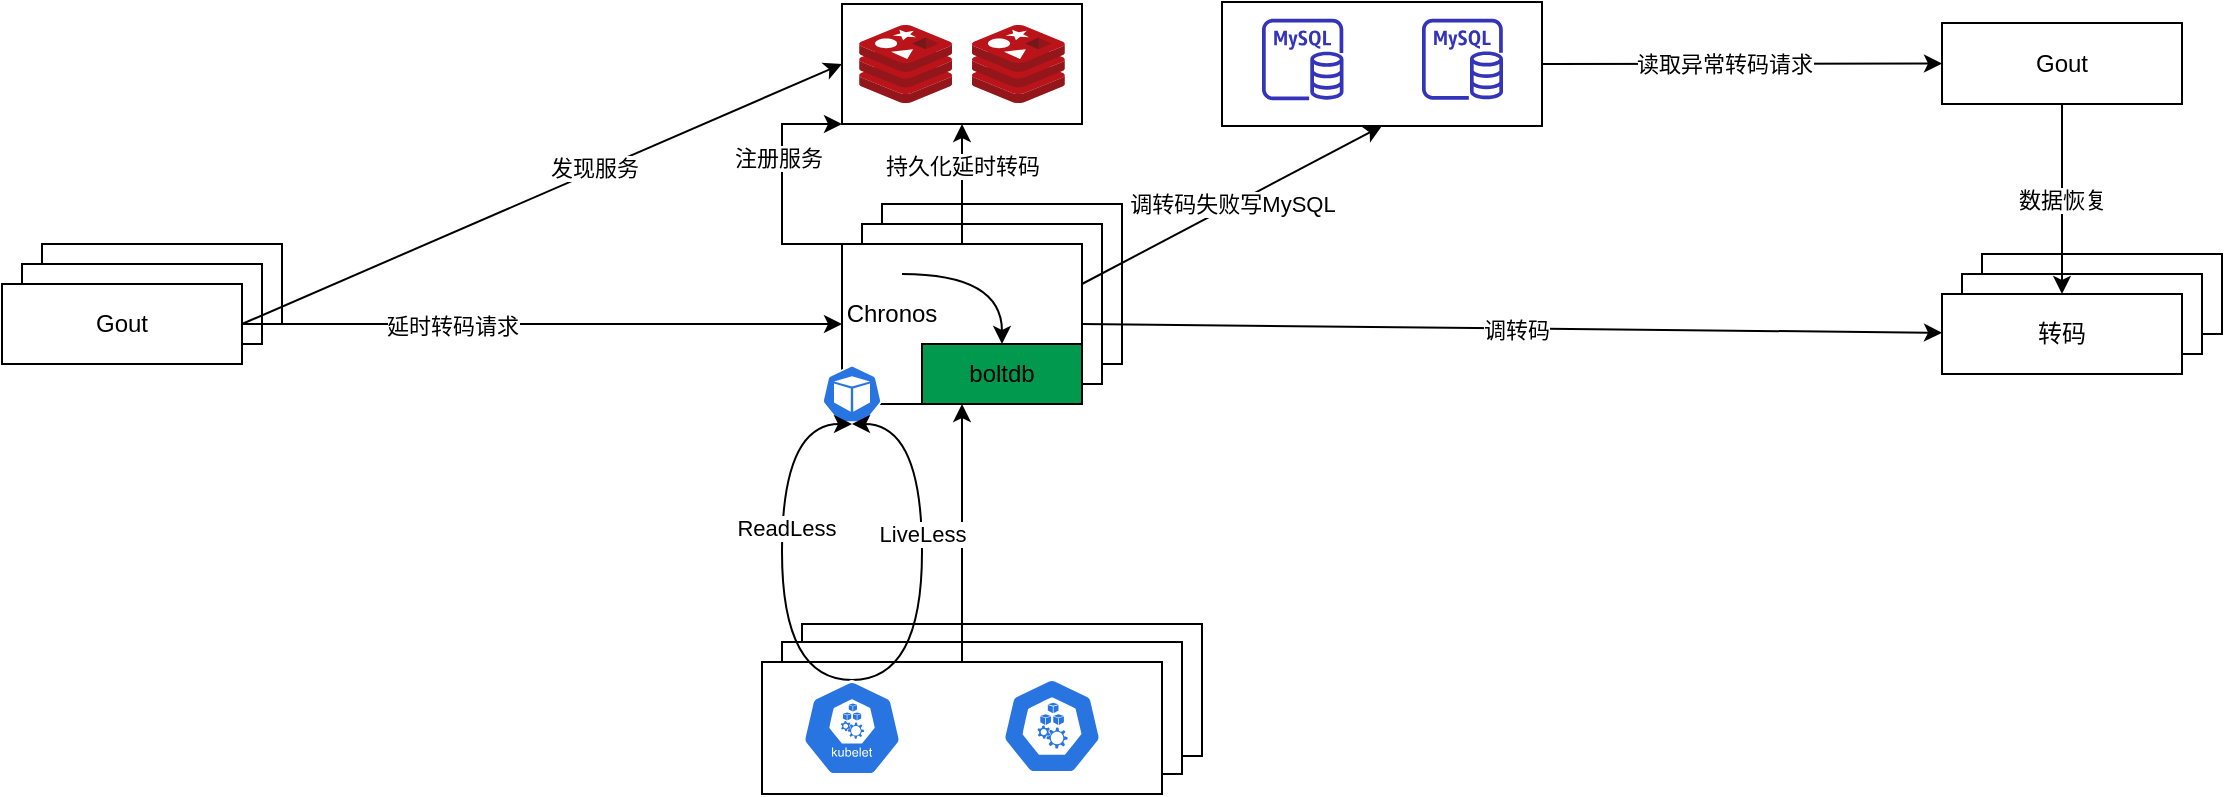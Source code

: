 <mxfile version="13.3.5" type="github">
  <diagram id="aWIQuP0ogDRBMYMRiHV5" name="第 1 页">
    <mxGraphModel dx="1652" dy="612" grid="1" gridSize="10" guides="1" tooltips="1" connect="1" arrows="1" fold="1" page="1" pageScale="1" pageWidth="1920" pageHeight="1200" math="0" shadow="0">
      <root>
        <mxCell id="0" />
        <mxCell id="1" parent="0" />
        <mxCell id="ul0weT7Kjf3ain_7tGCR-52" style="edgeStyle=none;rounded=0;orthogonalLoop=1;jettySize=auto;html=1;exitX=1;exitY=0.5;exitDx=0;exitDy=0;entryX=0;entryY=0.5;entryDx=0;entryDy=0;" parent="1" source="ul0weT7Kjf3ain_7tGCR-48" target="ul0weT7Kjf3ain_7tGCR-51" edge="1">
          <mxGeometry relative="1" as="geometry" />
        </mxCell>
        <mxCell id="ul0weT7Kjf3ain_7tGCR-56" value="读取异常转码请求" style="edgeLabel;html=1;align=center;verticalAlign=middle;resizable=0;points=[];" parent="ul0weT7Kjf3ain_7tGCR-52" vertex="1" connectable="0">
          <mxGeometry x="-0.342" y="-1" relative="1" as="geometry">
            <mxPoint x="24.48" y="-0.92" as="offset" />
          </mxGeometry>
        </mxCell>
        <mxCell id="ul0weT7Kjf3ain_7tGCR-48" value="" style="rounded=0;whiteSpace=wrap;html=1;strokeColor=#000000;fillColor=#FFFFFF;" parent="1" vertex="1">
          <mxGeometry x="990" y="139" width="160" height="62" as="geometry" />
        </mxCell>
        <mxCell id="ul0weT7Kjf3ain_7tGCR-33" value="" style="rounded=0;whiteSpace=wrap;html=1;strokeColor=#000000;fillColor=#FFFFFF;" parent="1" vertex="1">
          <mxGeometry x="780" y="450" width="200" height="66" as="geometry" />
        </mxCell>
        <mxCell id="ul0weT7Kjf3ain_7tGCR-15" value="" style="rounded=0;whiteSpace=wrap;html=1;strokeColor=#000000;fillColor=#FFFFFF;" parent="1" vertex="1">
          <mxGeometry x="800" y="140" width="120" height="60" as="geometry" />
        </mxCell>
        <mxCell id="ul0weT7Kjf3ain_7tGCR-1" value="" style="rounded=0;whiteSpace=wrap;html=1;" parent="1" vertex="1">
          <mxGeometry x="400" y="260" width="120" height="40" as="geometry" />
        </mxCell>
        <mxCell id="ul0weT7Kjf3ain_7tGCR-3" value="" style="rounded=0;whiteSpace=wrap;html=1;" parent="1" vertex="1">
          <mxGeometry x="390" y="270" width="120" height="40" as="geometry" />
        </mxCell>
        <mxCell id="ul0weT7Kjf3ain_7tGCR-5" style="rounded=0;orthogonalLoop=1;jettySize=auto;html=1;exitX=1;exitY=0.5;exitDx=0;exitDy=0;entryX=0;entryY=0.5;entryDx=0;entryDy=0;" parent="1" source="ul0weT7Kjf3ain_7tGCR-4" target="ul0weT7Kjf3ain_7tGCR-15" edge="1">
          <mxGeometry relative="1" as="geometry">
            <mxPoint x="600" y="186.75" as="targetPoint" />
          </mxGeometry>
        </mxCell>
        <mxCell id="ul0weT7Kjf3ain_7tGCR-58" value="发现服务" style="edgeLabel;html=1;align=center;verticalAlign=middle;resizable=0;points=[];" parent="ul0weT7Kjf3ain_7tGCR-5" vertex="1" connectable="0">
          <mxGeometry x="0.177" y="2" relative="1" as="geometry">
            <mxPoint as="offset" />
          </mxGeometry>
        </mxCell>
        <mxCell id="ul0weT7Kjf3ain_7tGCR-42" style="edgeStyle=none;rounded=0;orthogonalLoop=1;jettySize=auto;html=1;exitX=1;exitY=0.5;exitDx=0;exitDy=0;" parent="1" source="ul0weT7Kjf3ain_7tGCR-4" target="ul0weT7Kjf3ain_7tGCR-12" edge="1">
          <mxGeometry relative="1" as="geometry" />
        </mxCell>
        <mxCell id="ul0weT7Kjf3ain_7tGCR-59" value="延时转码请求" style="edgeLabel;html=1;align=center;verticalAlign=middle;resizable=0;points=[];" parent="ul0weT7Kjf3ain_7tGCR-42" vertex="1" connectable="0">
          <mxGeometry x="-0.302" y="-1" relative="1" as="geometry">
            <mxPoint as="offset" />
          </mxGeometry>
        </mxCell>
        <mxCell id="ul0weT7Kjf3ain_7tGCR-4" value="Gout" style="rounded=0;whiteSpace=wrap;html=1;" parent="1" vertex="1">
          <mxGeometry x="380" y="280" width="120" height="40" as="geometry" />
        </mxCell>
        <mxCell id="ul0weT7Kjf3ain_7tGCR-10" value="" style="rounded=0;whiteSpace=wrap;html=1;" parent="1" vertex="1">
          <mxGeometry x="820" y="240" width="120" height="80" as="geometry" />
        </mxCell>
        <mxCell id="ul0weT7Kjf3ain_7tGCR-11" value="" style="rounded=0;whiteSpace=wrap;html=1;" parent="1" vertex="1">
          <mxGeometry x="810" y="250" width="120" height="80" as="geometry" />
        </mxCell>
        <mxCell id="ul0weT7Kjf3ain_7tGCR-20" style="edgeStyle=none;rounded=0;orthogonalLoop=1;jettySize=auto;html=1;exitX=0.5;exitY=0;exitDx=0;exitDy=0;" parent="1" source="ul0weT7Kjf3ain_7tGCR-12" target="ul0weT7Kjf3ain_7tGCR-15" edge="1">
          <mxGeometry relative="1" as="geometry" />
        </mxCell>
        <mxCell id="ul0weT7Kjf3ain_7tGCR-60" value="持久化延时转码" style="edgeLabel;html=1;align=center;verticalAlign=middle;resizable=0;points=[];" parent="ul0weT7Kjf3ain_7tGCR-20" vertex="1" connectable="0">
          <mxGeometry x="0.314" relative="1" as="geometry">
            <mxPoint as="offset" />
          </mxGeometry>
        </mxCell>
        <mxCell id="ul0weT7Kjf3ain_7tGCR-46" style="edgeStyle=none;rounded=0;orthogonalLoop=1;jettySize=auto;html=1;exitX=1;exitY=0.5;exitDx=0;exitDy=0;" parent="1" source="ul0weT7Kjf3ain_7tGCR-12" target="ul0weT7Kjf3ain_7tGCR-45" edge="1">
          <mxGeometry relative="1" as="geometry" />
        </mxCell>
        <mxCell id="ul0weT7Kjf3ain_7tGCR-55" value="调转码" style="edgeLabel;html=1;align=center;verticalAlign=middle;resizable=0;points=[];" parent="ul0weT7Kjf3ain_7tGCR-46" vertex="1" connectable="0">
          <mxGeometry x="0.006" y="-1" relative="1" as="geometry">
            <mxPoint as="offset" />
          </mxGeometry>
        </mxCell>
        <mxCell id="ul0weT7Kjf3ain_7tGCR-50" style="edgeStyle=none;rounded=0;orthogonalLoop=1;jettySize=auto;html=1;entryX=0.5;entryY=1;entryDx=0;entryDy=0;" parent="1" target="ul0weT7Kjf3ain_7tGCR-48" edge="1">
          <mxGeometry relative="1" as="geometry">
            <mxPoint x="920" y="280" as="sourcePoint" />
          </mxGeometry>
        </mxCell>
        <mxCell id="ul0weT7Kjf3ain_7tGCR-54" value="调转码失败写MySQL" style="edgeLabel;html=1;align=center;verticalAlign=middle;resizable=0;points=[];" parent="ul0weT7Kjf3ain_7tGCR-50" vertex="1" connectable="0">
          <mxGeometry x="0.004" relative="1" as="geometry">
            <mxPoint y="-1" as="offset" />
          </mxGeometry>
        </mxCell>
        <mxCell id="ul0weT7Kjf3ain_7tGCR-12" value="&amp;nbsp; &amp;nbsp; &amp;nbsp; &amp;nbsp;" style="rounded=0;whiteSpace=wrap;html=1;" parent="1" vertex="1">
          <mxGeometry x="800" y="260" width="120" height="80" as="geometry" />
        </mxCell>
        <mxCell id="ul0weT7Kjf3ain_7tGCR-14" value="" style="aspect=fixed;html=1;points=[];align=center;image;fontSize=12;image=img/lib/mscae/Cache_Redis_Product.svg;strokeColor=#000000;fillColor=#000000;" parent="1" vertex="1">
          <mxGeometry x="808.57" y="150.5" width="46.43" height="39" as="geometry" />
        </mxCell>
        <mxCell id="ul0weT7Kjf3ain_7tGCR-19" value="" style="aspect=fixed;html=1;points=[];align=center;image;fontSize=12;image=img/lib/mscae/Cache_Redis_Product.svg;strokeColor=#000000;fillColor=#000000;" parent="1" vertex="1">
          <mxGeometry x="865" y="150.5" width="46.43" height="39" as="geometry" />
        </mxCell>
        <mxCell id="ul0weT7Kjf3ain_7tGCR-18" style="edgeStyle=elbowEdgeStyle;rounded=0;orthogonalLoop=1;jettySize=auto;html=1;exitX=0;exitY=0;exitDx=0;exitDy=0;entryX=0;entryY=1;entryDx=0;entryDy=0;" parent="1" source="ul0weT7Kjf3ain_7tGCR-12" target="ul0weT7Kjf3ain_7tGCR-15" edge="1">
          <mxGeometry relative="1" as="geometry">
            <mxPoint x="720" y="186.75" as="targetPoint" />
            <Array as="points">
              <mxPoint x="770" y="210" />
            </Array>
          </mxGeometry>
        </mxCell>
        <mxCell id="ul0weT7Kjf3ain_7tGCR-57" value="注册服务" style="edgeLabel;html=1;align=center;verticalAlign=middle;resizable=0;points=[];" parent="ul0weT7Kjf3ain_7tGCR-18" vertex="1" connectable="0">
          <mxGeometry x="0.226" y="2" relative="1" as="geometry">
            <mxPoint as="offset" />
          </mxGeometry>
        </mxCell>
        <mxCell id="ul0weT7Kjf3ain_7tGCR-28" value="" style="html=1;dashed=0;whitespace=wrap;fillColor=#2875E2;strokeColor=#ffffff;points=[[0.005,0.63,0],[0.1,0.2,0],[0.9,0.2,0],[0.5,0,0],[0.995,0.63,0],[0.72,0.99,0],[0.5,1,0],[0.28,0.99,0]];shape=mxgraph.kubernetes.icon;prIcon=pod" parent="1" vertex="1">
          <mxGeometry x="790" y="320" width="30" height="30" as="geometry" />
        </mxCell>
        <mxCell id="ul0weT7Kjf3ain_7tGCR-34" value="" style="rounded=0;whiteSpace=wrap;html=1;strokeColor=#000000;fillColor=#FFFFFF;" parent="1" vertex="1">
          <mxGeometry x="770" y="459" width="200" height="66" as="geometry" />
        </mxCell>
        <mxCell id="ul0weT7Kjf3ain_7tGCR-40" style="edgeStyle=none;rounded=0;orthogonalLoop=1;jettySize=auto;html=1;exitX=0.5;exitY=0;exitDx=0;exitDy=0;entryX=0.5;entryY=1;entryDx=0;entryDy=0;" parent="1" source="ul0weT7Kjf3ain_7tGCR-35" target="ul0weT7Kjf3ain_7tGCR-12" edge="1">
          <mxGeometry relative="1" as="geometry" />
        </mxCell>
        <mxCell id="ul0weT7Kjf3ain_7tGCR-35" value="" style="rounded=0;whiteSpace=wrap;html=1;strokeColor=#000000;fillColor=#FFFFFF;" parent="1" vertex="1">
          <mxGeometry x="760" y="469" width="200" height="66" as="geometry" />
        </mxCell>
        <mxCell id="ul0weT7Kjf3ain_7tGCR-36" value="" style="html=1;dashed=0;whitespace=wrap;fillColor=#2875E2;strokeColor=#ffffff;points=[[0.005,0.63,0],[0.1,0.2,0],[0.9,0.2,0],[0.5,0,0],[0.995,0.63,0],[0.72,0.99,0],[0.5,1,0],[0.28,0.99,0]];shape=mxgraph.kubernetes.icon;prIcon=node" parent="1" vertex="1">
          <mxGeometry x="880" y="477" width="50" height="48" as="geometry" />
        </mxCell>
        <mxCell id="ul0weT7Kjf3ain_7tGCR-43" value="" style="rounded=0;whiteSpace=wrap;html=1;" parent="1" vertex="1">
          <mxGeometry x="1370" y="265" width="120" height="40" as="geometry" />
        </mxCell>
        <mxCell id="ul0weT7Kjf3ain_7tGCR-44" value="" style="rounded=0;whiteSpace=wrap;html=1;" parent="1" vertex="1">
          <mxGeometry x="1360" y="275" width="120" height="40" as="geometry" />
        </mxCell>
        <mxCell id="ul0weT7Kjf3ain_7tGCR-45" value="转码" style="rounded=0;whiteSpace=wrap;html=1;" parent="1" vertex="1">
          <mxGeometry x="1350" y="285" width="120" height="40" as="geometry" />
        </mxCell>
        <mxCell id="ul0weT7Kjf3ain_7tGCR-47" value="" style="outlineConnect=0;fontColor=#232F3E;gradientColor=none;fillColor=#3334B9;strokeColor=none;dashed=0;verticalLabelPosition=bottom;verticalAlign=top;align=center;html=1;fontSize=12;fontStyle=0;aspect=fixed;pointerEvents=1;shape=mxgraph.aws4.rds_mysql_instance;" parent="1" vertex="1">
          <mxGeometry x="1010" y="147.38" width="40.75" height="40.75" as="geometry" />
        </mxCell>
        <mxCell id="ul0weT7Kjf3ain_7tGCR-49" value="" style="outlineConnect=0;fontColor=#232F3E;gradientColor=none;fillColor=#3334B9;strokeColor=none;dashed=0;verticalLabelPosition=bottom;verticalAlign=top;align=center;html=1;fontSize=12;fontStyle=0;aspect=fixed;pointerEvents=1;shape=mxgraph.aws4.rds_mysql_instance;" parent="1" vertex="1">
          <mxGeometry x="1090" y="147.38" width="40.5" height="40.5" as="geometry" />
        </mxCell>
        <mxCell id="ul0weT7Kjf3ain_7tGCR-53" value="数据恢复" style="edgeStyle=none;rounded=0;orthogonalLoop=1;jettySize=auto;html=1;exitX=0.5;exitY=1;exitDx=0;exitDy=0;entryX=0.5;entryY=0;entryDx=0;entryDy=0;" parent="1" source="ul0weT7Kjf3ain_7tGCR-51" target="ul0weT7Kjf3ain_7tGCR-45" edge="1">
          <mxGeometry relative="1" as="geometry" />
        </mxCell>
        <mxCell id="ul0weT7Kjf3ain_7tGCR-51" value="Gout" style="rounded=0;whiteSpace=wrap;html=1;" parent="1" vertex="1">
          <mxGeometry x="1350" y="149.5" width="120" height="40.5" as="geometry" />
        </mxCell>
        <mxCell id="D6odsR5bOJY8xd4uKapW-3" value="boltdb" style="rounded=0;whiteSpace=wrap;html=1;fillColor=#00994D;" vertex="1" parent="1">
          <mxGeometry x="840" y="310" width="80" height="30" as="geometry" />
        </mxCell>
        <mxCell id="D6odsR5bOJY8xd4uKapW-7" style="edgeStyle=orthogonalEdgeStyle;curved=1;rounded=0;orthogonalLoop=1;jettySize=auto;html=1;exitX=1;exitY=0.5;exitDx=0;exitDy=0;" edge="1" parent="1" source="D6odsR5bOJY8xd4uKapW-6" target="D6odsR5bOJY8xd4uKapW-3">
          <mxGeometry relative="1" as="geometry" />
        </mxCell>
        <mxCell id="D6odsR5bOJY8xd4uKapW-6" value="" style="shape=image;html=1;verticalAlign=top;verticalLabelPosition=bottom;labelBackgroundColor=#ffffff;imageAspect=0;aspect=fixed;image=https://cdn1.iconfinder.com/data/icons/Futurosoft%20Icons%200.5.2/128x128/apps/clock.png;fillColor=#00994D;" vertex="1" parent="1">
          <mxGeometry x="800" y="260" width="30" height="30" as="geometry" />
        </mxCell>
        <mxCell id="D6odsR5bOJY8xd4uKapW-8" value="Chronos" style="text;html=1;strokeColor=none;fillColor=none;align=center;verticalAlign=middle;whiteSpace=wrap;rounded=0;" vertex="1" parent="1">
          <mxGeometry x="805" y="285" width="40" height="20" as="geometry" />
        </mxCell>
        <mxCell id="D6odsR5bOJY8xd4uKapW-10" style="edgeStyle=orthogonalEdgeStyle;curved=1;rounded=0;orthogonalLoop=1;jettySize=auto;html=1;exitX=0.5;exitY=0;exitDx=0;exitDy=0;exitPerimeter=0;entryX=0.5;entryY=1;entryDx=0;entryDy=0;entryPerimeter=0;" edge="1" parent="1" source="D6odsR5bOJY8xd4uKapW-9" target="ul0weT7Kjf3ain_7tGCR-28">
          <mxGeometry relative="1" as="geometry">
            <Array as="points">
              <mxPoint x="770" y="478" />
              <mxPoint x="770" y="350" />
            </Array>
          </mxGeometry>
        </mxCell>
        <mxCell id="D6odsR5bOJY8xd4uKapW-14" value="ReadLess" style="edgeLabel;html=1;align=center;verticalAlign=middle;resizable=0;points=[];" vertex="1" connectable="0" parent="D6odsR5bOJY8xd4uKapW-10">
          <mxGeometry x="0.121" y="-2" relative="1" as="geometry">
            <mxPoint as="offset" />
          </mxGeometry>
        </mxCell>
        <mxCell id="D6odsR5bOJY8xd4uKapW-11" style="edgeStyle=orthogonalEdgeStyle;curved=1;rounded=0;orthogonalLoop=1;jettySize=auto;html=1;exitX=0.5;exitY=0;exitDx=0;exitDy=0;exitPerimeter=0;entryX=0.5;entryY=1;entryDx=0;entryDy=0;entryPerimeter=0;" edge="1" parent="1" source="D6odsR5bOJY8xd4uKapW-9" target="ul0weT7Kjf3ain_7tGCR-28">
          <mxGeometry relative="1" as="geometry">
            <Array as="points">
              <mxPoint x="840" y="478" />
              <mxPoint x="840" y="350" />
            </Array>
          </mxGeometry>
        </mxCell>
        <mxCell id="D6odsR5bOJY8xd4uKapW-15" value="LiveLess" style="edgeLabel;html=1;align=center;verticalAlign=middle;resizable=0;points=[];" vertex="1" connectable="0" parent="D6odsR5bOJY8xd4uKapW-11">
          <mxGeometry x="0.091" relative="1" as="geometry">
            <mxPoint as="offset" />
          </mxGeometry>
        </mxCell>
        <mxCell id="D6odsR5bOJY8xd4uKapW-9" value="" style="html=1;dashed=0;whitespace=wrap;fillColor=#2875E2;strokeColor=#ffffff;points=[[0.005,0.63,0],[0.1,0.2,0],[0.9,0.2,0],[0.5,0,0],[0.995,0.63,0],[0.72,0.99,0],[0.5,1,0],[0.28,0.99,0]];shape=mxgraph.kubernetes.icon;prIcon=kubelet" vertex="1" parent="1">
          <mxGeometry x="780" y="478" width="50" height="48" as="geometry" />
        </mxCell>
      </root>
    </mxGraphModel>
  </diagram>
</mxfile>
